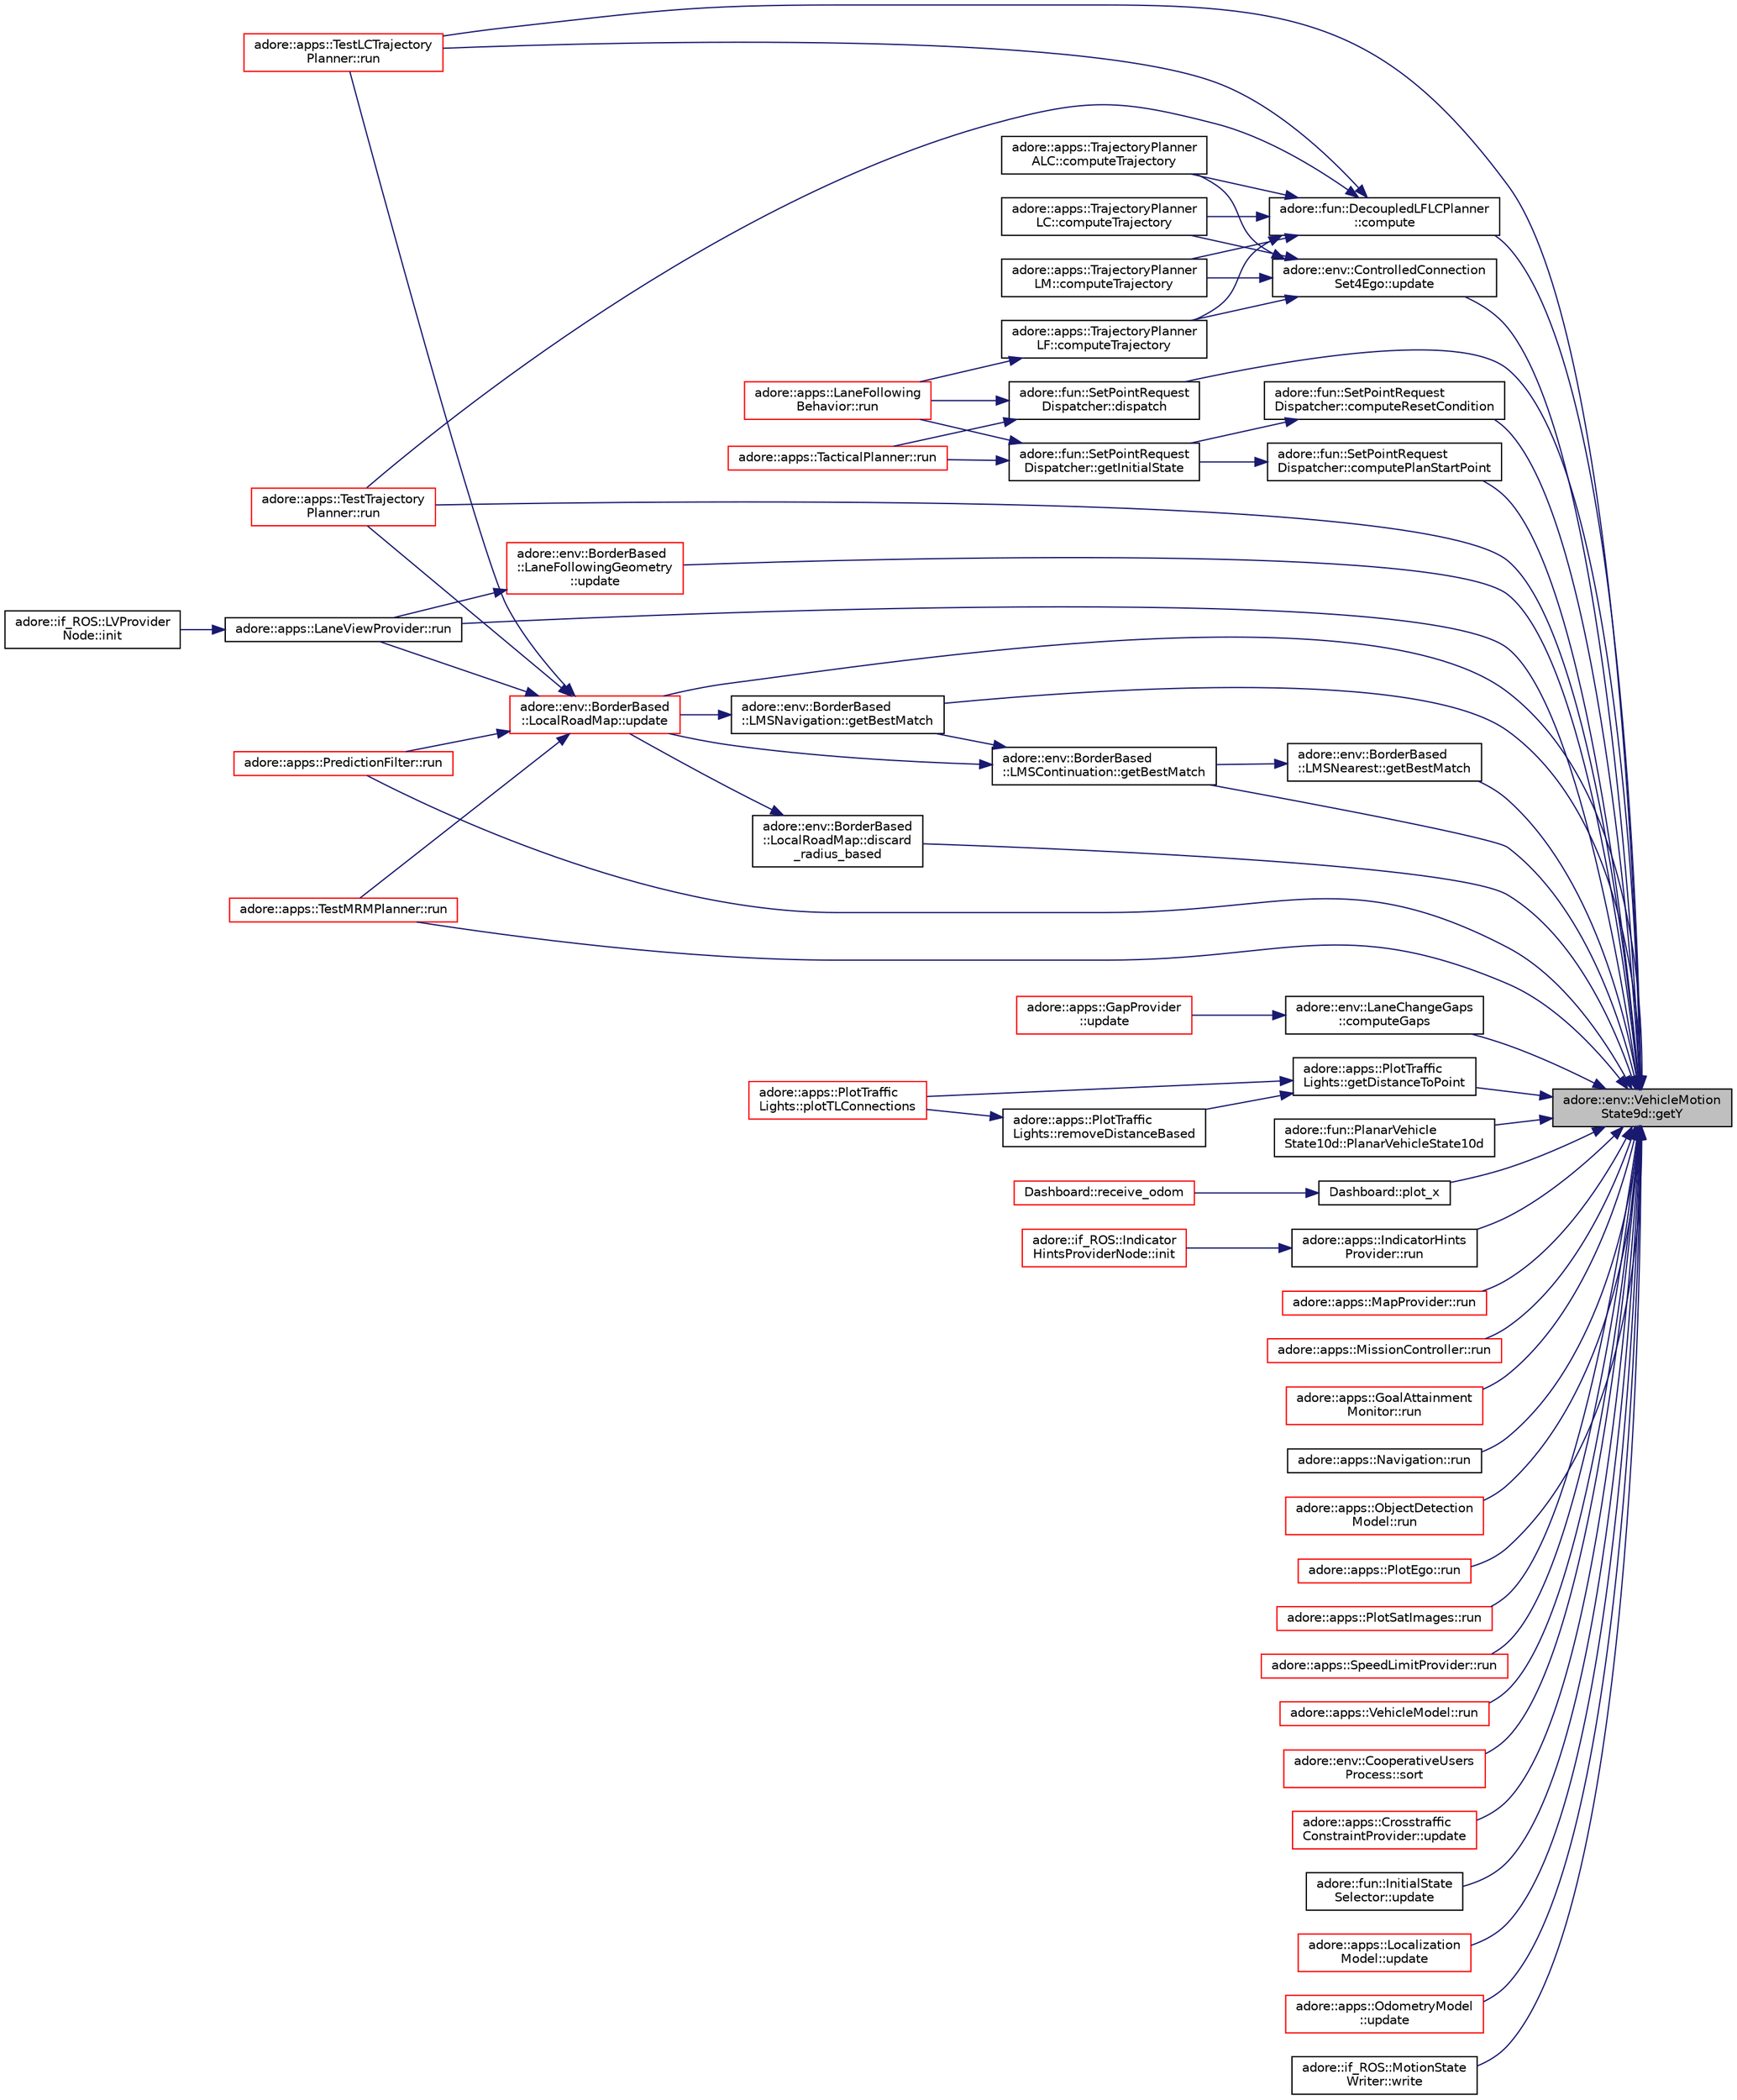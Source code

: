 digraph "adore::env::VehicleMotionState9d::getY"
{
 // LATEX_PDF_SIZE
  edge [fontname="Helvetica",fontsize="10",labelfontname="Helvetica",labelfontsize="10"];
  node [fontname="Helvetica",fontsize="10",shape=record];
  rankdir="RL";
  Node1 [label="adore::env::VehicleMotion\lState9d::getY",height=0.2,width=0.4,color="black", fillcolor="grey75", style="filled", fontcolor="black",tooltip="Get the y-coordinate."];
  Node1 -> Node2 [dir="back",color="midnightblue",fontsize="10",style="solid",fontname="Helvetica"];
  Node2 [label="adore::fun::DecoupledLFLCPlanner\l::compute",height=0.2,width=0.4,color="black", fillcolor="white", style="filled",URL="$classadore_1_1fun_1_1DecoupledLFLCPlanner.html#affba6eeb1071f33bc2abe2b7819f88ab",tooltip=" "];
  Node2 -> Node3 [dir="back",color="midnightblue",fontsize="10",style="solid",fontname="Helvetica"];
  Node3 [label="adore::apps::TrajectoryPlanner\lALC::computeTrajectory",height=0.2,width=0.4,color="black", fillcolor="white", style="filled",URL="$classadore_1_1apps_1_1TrajectoryPlannerALC.html#ac8684dc66c076b07b57f3bb67328314e",tooltip="update data, views and recompute maneuver"];
  Node2 -> Node4 [dir="back",color="midnightblue",fontsize="10",style="solid",fontname="Helvetica"];
  Node4 [label="adore::apps::TrajectoryPlanner\lLC::computeTrajectory",height=0.2,width=0.4,color="black", fillcolor="white", style="filled",URL="$classadore_1_1apps_1_1TrajectoryPlannerLC.html#accad9246ad8f7ab9c45b648c3a70f18a",tooltip="update data, views and recompute maneuver"];
  Node2 -> Node5 [dir="back",color="midnightblue",fontsize="10",style="solid",fontname="Helvetica"];
  Node5 [label="adore::apps::TrajectoryPlanner\lLF::computeTrajectory",height=0.2,width=0.4,color="black", fillcolor="white", style="filled",URL="$classadore_1_1apps_1_1TrajectoryPlannerLF.html#a0f66455260fa8707f58fd45668328d6f",tooltip="update data, views and recompute maneuver"];
  Node5 -> Node6 [dir="back",color="midnightblue",fontsize="10",style="solid",fontname="Helvetica"];
  Node6 [label="adore::apps::LaneFollowing\lBehavior::run",height=0.2,width=0.4,color="red", fillcolor="white", style="filled",URL="$classadore_1_1apps_1_1LaneFollowingBehavior.html#a122fa3811850a5235e3c10f80c8f3e94",tooltip="select initial state and recompute maneuver"];
  Node2 -> Node9 [dir="back",color="midnightblue",fontsize="10",style="solid",fontname="Helvetica"];
  Node9 [label="adore::apps::TrajectoryPlanner\lLM::computeTrajectory",height=0.2,width=0.4,color="black", fillcolor="white", style="filled",URL="$classadore_1_1apps_1_1TrajectoryPlannerLM.html#ab9d92ef8076c4374d81144bda2a81b90",tooltip="update data, views and recompute maneuver"];
  Node2 -> Node10 [dir="back",color="midnightblue",fontsize="10",style="solid",fontname="Helvetica"];
  Node10 [label="adore::apps::TestLCTrajectory\lPlanner::run",height=0.2,width=0.4,color="red", fillcolor="white", style="filled",URL="$classadore_1_1apps_1_1TestLCTrajectoryPlanner.html#ac2912d7058c947a47405a0ce64e5609f",tooltip=" "];
  Node2 -> Node13 [dir="back",color="midnightblue",fontsize="10",style="solid",fontname="Helvetica"];
  Node13 [label="adore::apps::TestTrajectory\lPlanner::run",height=0.2,width=0.4,color="red", fillcolor="white", style="filled",URL="$classadore_1_1apps_1_1TestTrajectoryPlanner.html#a49e0ba2cac6b0f9253e607ffdf7c7798",tooltip="update function of the trajectory planner"];
  Node1 -> Node15 [dir="back",color="midnightblue",fontsize="10",style="solid",fontname="Helvetica"];
  Node15 [label="adore::env::LaneChangeGaps\l::computeGaps",height=0.2,width=0.4,color="black", fillcolor="white", style="filled",URL="$classadore_1_1env_1_1LaneChangeGaps.html#add65c54915bf8c76c346fef8e68f14bc",tooltip=" "];
  Node15 -> Node16 [dir="back",color="midnightblue",fontsize="10",style="solid",fontname="Helvetica"];
  Node16 [label="adore::apps::GapProvider\l::update",height=0.2,width=0.4,color="red", fillcolor="white", style="filled",URL="$classadore_1_1apps_1_1GapProvider.html#a9473de599ded969161b0e8dc87b60a65",tooltip=" "];
  Node1 -> Node18 [dir="back",color="midnightblue",fontsize="10",style="solid",fontname="Helvetica"];
  Node18 [label="adore::fun::SetPointRequest\lDispatcher::computePlanStartPoint",height=0.2,width=0.4,color="black", fillcolor="white", style="filled",URL="$classadore_1_1fun_1_1SetPointRequestDispatcher.html#abd04c9846a5b537934b3870e327d52fc",tooltip=" "];
  Node18 -> Node19 [dir="back",color="midnightblue",fontsize="10",style="solid",fontname="Helvetica"];
  Node19 [label="adore::fun::SetPointRequest\lDispatcher::getInitialState",height=0.2,width=0.4,color="black", fillcolor="white", style="filled",URL="$classadore_1_1fun_1_1SetPointRequestDispatcher.html#aad7e60da52338893462cc0c5848e1546",tooltip="compute and return initial state for next planning iteration The according initial state in odometry ..."];
  Node19 -> Node6 [dir="back",color="midnightblue",fontsize="10",style="solid",fontname="Helvetica"];
  Node19 -> Node20 [dir="back",color="midnightblue",fontsize="10",style="solid",fontname="Helvetica"];
  Node20 [label="adore::apps::TacticalPlanner::run",height=0.2,width=0.4,color="red", fillcolor="white", style="filled",URL="$classadore_1_1apps_1_1TacticalPlanner.html#a7c32674c68cce6d855e93561e6accd8e",tooltip="retrieve planning results, dispatch and formulate new planning request"];
  Node1 -> Node23 [dir="back",color="midnightblue",fontsize="10",style="solid",fontname="Helvetica"];
  Node23 [label="adore::fun::SetPointRequest\lDispatcher::computeResetCondition",height=0.2,width=0.4,color="black", fillcolor="white", style="filled",URL="$classadore_1_1fun_1_1SetPointRequestDispatcher.html#a229ada665bee04006fe9d9264917dccb",tooltip=" "];
  Node23 -> Node19 [dir="back",color="midnightblue",fontsize="10",style="solid",fontname="Helvetica"];
  Node1 -> Node24 [dir="back",color="midnightblue",fontsize="10",style="solid",fontname="Helvetica"];
  Node24 [label="adore::env::BorderBased\l::LocalRoadMap::discard\l_radius_based",height=0.2,width=0.4,color="black", fillcolor="white", style="filled",URL="$classadore_1_1env_1_1BorderBased_1_1LocalRoadMap.html#a4790635fe33599808ceaae8c1bdb63c4",tooltip="Remove Borders outside a certain area."];
  Node24 -> Node25 [dir="back",color="midnightblue",fontsize="10",style="solid",fontname="Helvetica"];
  Node25 [label="adore::env::BorderBased\l::LocalRoadMap::update",height=0.2,width=0.4,color="red", fillcolor="white", style="filled",URL="$classadore_1_1env_1_1BorderBased_1_1LocalRoadMap.html#a1c5abe938454e1534e406cce82b8c452",tooltip="update the local road map"];
  Node25 -> Node26 [dir="back",color="midnightblue",fontsize="10",style="solid",fontname="Helvetica"];
  Node26 [label="adore::apps::LaneViewProvider::run",height=0.2,width=0.4,color="black", fillcolor="white", style="filled",URL="$classadore_1_1apps_1_1LaneViewProvider.html#a10c08893d16421f195ad2a597bfea8f8",tooltip="update data, views and recompute maneuver"];
  Node26 -> Node27 [dir="back",color="midnightblue",fontsize="10",style="solid",fontname="Helvetica"];
  Node27 [label="adore::if_ROS::LVProvider\lNode::init",height=0.2,width=0.4,color="black", fillcolor="white", style="filled",URL="$classadore_1_1if__ROS_1_1LVProviderNode.html#ad35fdbfdaef8f2f89279dc08758bef3a",tooltip=" "];
  Node25 -> Node28 [dir="back",color="midnightblue",fontsize="10",style="solid",fontname="Helvetica"];
  Node28 [label="adore::apps::PredictionFilter::run",height=0.2,width=0.4,color="red", fillcolor="white", style="filled",URL="$classadore_1_1apps_1_1PredictionFilter.html#a6e896ea561719d45d17a865e4340d750",tooltip=" "];
  Node25 -> Node10 [dir="back",color="midnightblue",fontsize="10",style="solid",fontname="Helvetica"];
  Node25 -> Node32 [dir="back",color="midnightblue",fontsize="10",style="solid",fontname="Helvetica"];
  Node32 [label="adore::apps::TestMRMPlanner::run",height=0.2,width=0.4,color="red", fillcolor="white", style="filled",URL="$classadore_1_1apps_1_1TestMRMPlanner.html#aa437a755996db26933e8c1b63576fff7",tooltip="update function of the trajectory planner"];
  Node25 -> Node13 [dir="back",color="midnightblue",fontsize="10",style="solid",fontname="Helvetica"];
  Node1 -> Node34 [dir="back",color="midnightblue",fontsize="10",style="solid",fontname="Helvetica"];
  Node34 [label="adore::fun::SetPointRequest\lDispatcher::dispatch",height=0.2,width=0.4,color="black", fillcolor="white", style="filled",URL="$classadore_1_1fun_1_1SetPointRequestDispatcher.html#ae0a7ceca76f19e608c9b9744b95ec943",tooltip="dispatch SetPointRequests computed in localization coordinates The combined trajectory will be conver..."];
  Node34 -> Node6 [dir="back",color="midnightblue",fontsize="10",style="solid",fontname="Helvetica"];
  Node34 -> Node20 [dir="back",color="midnightblue",fontsize="10",style="solid",fontname="Helvetica"];
  Node1 -> Node35 [dir="back",color="midnightblue",fontsize="10",style="solid",fontname="Helvetica"];
  Node35 [label="adore::env::BorderBased\l::LMSContinuation::getBestMatch",height=0.2,width=0.4,color="black", fillcolor="white", style="filled",URL="$classadore_1_1env_1_1BorderBased_1_1LMSContinuation.html#a94caf4e32d1b28b886702fb9a0c2c1cc",tooltip=" "];
  Node35 -> Node36 [dir="back",color="midnightblue",fontsize="10",style="solid",fontname="Helvetica"];
  Node36 [label="adore::env::BorderBased\l::LMSNavigation::getBestMatch",height=0.2,width=0.4,color="black", fillcolor="white", style="filled",URL="$classadore_1_1env_1_1BorderBased_1_1LMSNavigation.html#a95c3eb5fcebeba3313de7bc0745fa8fc",tooltip=" "];
  Node36 -> Node25 [dir="back",color="midnightblue",fontsize="10",style="solid",fontname="Helvetica"];
  Node35 -> Node25 [dir="back",color="midnightblue",fontsize="10",style="solid",fontname="Helvetica"];
  Node1 -> Node37 [dir="back",color="midnightblue",fontsize="10",style="solid",fontname="Helvetica"];
  Node37 [label="adore::env::BorderBased\l::LMSNearest::getBestMatch",height=0.2,width=0.4,color="black", fillcolor="white", style="filled",URL="$classadore_1_1env_1_1BorderBased_1_1LMSNearest.html#aa6adbfb953c500d7c7cce7769a32220c",tooltip=" "];
  Node37 -> Node35 [dir="back",color="midnightblue",fontsize="10",style="solid",fontname="Helvetica"];
  Node1 -> Node36 [dir="back",color="midnightblue",fontsize="10",style="solid",fontname="Helvetica"];
  Node1 -> Node38 [dir="back",color="midnightblue",fontsize="10",style="solid",fontname="Helvetica"];
  Node38 [label="adore::apps::PlotTraffic\lLights::getDistanceToPoint",height=0.2,width=0.4,color="black", fillcolor="white", style="filled",URL="$classadore_1_1apps_1_1PlotTrafficLights.html#aa70ee2af8959077917ccacbdddcb8fa1",tooltip=" "];
  Node38 -> Node39 [dir="back",color="midnightblue",fontsize="10",style="solid",fontname="Helvetica"];
  Node39 [label="adore::apps::PlotTraffic\lLights::plotTLConnections",height=0.2,width=0.4,color="red", fillcolor="white", style="filled",URL="$classadore_1_1apps_1_1PlotTrafficLights.html#a5a847f40f3b094984863dd28f1d49a79",tooltip=" "];
  Node38 -> Node43 [dir="back",color="midnightblue",fontsize="10",style="solid",fontname="Helvetica"];
  Node43 [label="adore::apps::PlotTraffic\lLights::removeDistanceBased",height=0.2,width=0.4,color="black", fillcolor="white", style="filled",URL="$classadore_1_1apps_1_1PlotTrafficLights.html#a0482cdd2779ae28238f01a544212deab",tooltip=" "];
  Node43 -> Node39 [dir="back",color="midnightblue",fontsize="10",style="solid",fontname="Helvetica"];
  Node1 -> Node44 [dir="back",color="midnightblue",fontsize="10",style="solid",fontname="Helvetica"];
  Node44 [label="adore::fun::PlanarVehicle\lState10d::PlanarVehicleState10d",height=0.2,width=0.4,color="black", fillcolor="white", style="filled",URL="$structadore_1_1fun_1_1PlanarVehicleState10d.html#aacc5132529cd93444c06ec066a23df22",tooltip=" "];
  Node1 -> Node45 [dir="back",color="midnightblue",fontsize="10",style="solid",fontname="Helvetica"];
  Node45 [label="Dashboard::plot_x",height=0.2,width=0.4,color="black", fillcolor="white", style="filled",URL="$classDashboard.html#a809cd76a08281e6206d53a226463e663",tooltip=" "];
  Node45 -> Node46 [dir="back",color="midnightblue",fontsize="10",style="solid",fontname="Helvetica"];
  Node46 [label="Dashboard::receive_odom",height=0.2,width=0.4,color="red", fillcolor="white", style="filled",URL="$classDashboard.html#aa5ec1adc6b9b6530344249bc049792e5",tooltip=" "];
  Node1 -> Node48 [dir="back",color="midnightblue",fontsize="10",style="solid",fontname="Helvetica"];
  Node48 [label="adore::apps::IndicatorHints\lProvider::run",height=0.2,width=0.4,color="black", fillcolor="white", style="filled",URL="$classadore_1_1apps_1_1IndicatorHintsProvider.html#aa8c95f698e1f833d399e6218c81d47df",tooltip=" "];
  Node48 -> Node49 [dir="back",color="midnightblue",fontsize="10",style="solid",fontname="Helvetica"];
  Node49 [label="adore::if_ROS::Indicator\lHintsProviderNode::init",height=0.2,width=0.4,color="red", fillcolor="white", style="filled",URL="$classadore_1_1if__ROS_1_1IndicatorHintsProviderNode.html#a8c9818268bfdf14b4d9834c3af7f4747",tooltip=" "];
  Node1 -> Node26 [dir="back",color="midnightblue",fontsize="10",style="solid",fontname="Helvetica"];
  Node1 -> Node51 [dir="back",color="midnightblue",fontsize="10",style="solid",fontname="Helvetica"];
  Node51 [label="adore::apps::MapProvider::run",height=0.2,width=0.4,color="red", fillcolor="white", style="filled",URL="$classadore_1_1apps_1_1MapProvider.html#acf95a64b3622a78f235223fe70bd15ff",tooltip="update function"];
  Node1 -> Node54 [dir="back",color="midnightblue",fontsize="10",style="solid",fontname="Helvetica"];
  Node54 [label="adore::apps::MissionController::run",height=0.2,width=0.4,color="red", fillcolor="white", style="filled",URL="$classadore_1_1apps_1_1MissionController.html#a0b3d5caa5288adb434d7284e2c18b897",tooltip=" "];
  Node1 -> Node56 [dir="back",color="midnightblue",fontsize="10",style="solid",fontname="Helvetica"];
  Node56 [label="adore::apps::GoalAttainment\lMonitor::run",height=0.2,width=0.4,color="red", fillcolor="white", style="filled",URL="$classadore_1_1apps_1_1GoalAttainmentMonitor.html#a21f1c24fc1f11bc75615fcf1dc49745d",tooltip=" "];
  Node1 -> Node59 [dir="back",color="midnightblue",fontsize="10",style="solid",fontname="Helvetica"];
  Node59 [label="adore::apps::Navigation::run",height=0.2,width=0.4,color="black", fillcolor="white", style="filled",URL="$classadore_1_1apps_1_1Navigation.html#a4be14a35fd450f46452afc37e44d15a6",tooltip=" "];
  Node1 -> Node60 [dir="back",color="midnightblue",fontsize="10",style="solid",fontname="Helvetica"];
  Node60 [label="adore::apps::ObjectDetection\lModel::run",height=0.2,width=0.4,color="red", fillcolor="white", style="filled",URL="$classadore_1_1apps_1_1ObjectDetectionModel.html#a5f8c0581e1883754fa0a498e7e8b4280",tooltip="publish updates on the detection of traffic participants"];
  Node1 -> Node63 [dir="back",color="midnightblue",fontsize="10",style="solid",fontname="Helvetica"];
  Node63 [label="adore::apps::PlotEgo::run",height=0.2,width=0.4,color="red", fillcolor="white", style="filled",URL="$classadore_1_1apps_1_1PlotEgo.html#a9694e6cb6541efadc64fc8bf146168f7",tooltip=" "];
  Node1 -> Node66 [dir="back",color="midnightblue",fontsize="10",style="solid",fontname="Helvetica"];
  Node66 [label="adore::apps::PlotSatImages::run",height=0.2,width=0.4,color="red", fillcolor="white", style="filled",URL="$classadore_1_1apps_1_1PlotSatImages.html#ab7431e3cee2ab7b17f2aeb412879129e",tooltip=" "];
  Node1 -> Node28 [dir="back",color="midnightblue",fontsize="10",style="solid",fontname="Helvetica"];
  Node1 -> Node69 [dir="back",color="midnightblue",fontsize="10",style="solid",fontname="Helvetica"];
  Node69 [label="adore::apps::SpeedLimitProvider::run",height=0.2,width=0.4,color="red", fillcolor="white", style="filled",URL="$classadore_1_1apps_1_1SpeedLimitProvider.html#ab7aa981df16d8b2164948a469cb6eb95",tooltip=" "];
  Node1 -> Node10 [dir="back",color="midnightblue",fontsize="10",style="solid",fontname="Helvetica"];
  Node1 -> Node32 [dir="back",color="midnightblue",fontsize="10",style="solid",fontname="Helvetica"];
  Node1 -> Node13 [dir="back",color="midnightblue",fontsize="10",style="solid",fontname="Helvetica"];
  Node1 -> Node72 [dir="back",color="midnightblue",fontsize="10",style="solid",fontname="Helvetica"];
  Node72 [label="adore::apps::VehicleModel::run",height=0.2,width=0.4,color="red", fillcolor="white", style="filled",URL="$classadore_1_1apps_1_1VehicleModel.html#a267c9d625e6bab5adef42d48492866d7",tooltip="simulation step of the vehicle model"];
  Node1 -> Node75 [dir="back",color="midnightblue",fontsize="10",style="solid",fontname="Helvetica"];
  Node75 [label="adore::env::CooperativeUsers\lProcess::sort",height=0.2,width=0.4,color="red", fillcolor="white", style="filled",URL="$classadore_1_1env_1_1CooperativeUsersProcess.html#a4aff34b9f0dab50c17bea0da0ad6a094",tooltip=" "];
  Node1 -> Node77 [dir="back",color="midnightblue",fontsize="10",style="solid",fontname="Helvetica"];
  Node77 [label="adore::apps::Crosstraffic\lConstraintProvider::update",height=0.2,width=0.4,color="red", fillcolor="white", style="filled",URL="$classadore_1_1apps_1_1CrosstrafficConstraintProvider.html#a0f7c175bc04bbe6607282bc99f5f4898",tooltip="update data, views and recompute constraints"];
  Node1 -> Node79 [dir="back",color="midnightblue",fontsize="10",style="solid",fontname="Helvetica"];
  Node79 [label="adore::fun::InitialState\lSelector::update",height=0.2,width=0.4,color="black", fillcolor="white", style="filled",URL="$classadore_1_1fun_1_1InitialStateSelector.html#a01a59ea6407bc88132b71b4886c68b9f",tooltip=" "];
  Node1 -> Node80 [dir="back",color="midnightblue",fontsize="10",style="solid",fontname="Helvetica"];
  Node80 [label="adore::apps::Localization\lModel::update",height=0.2,width=0.4,color="red", fillcolor="white", style="filled",URL="$classadore_1_1apps_1_1LocalizationModel.html#a4b0b280b821ef650bead639c9f17b271",tooltip="simulation step of the odometry estimate model"];
  Node1 -> Node83 [dir="back",color="midnightblue",fontsize="10",style="solid",fontname="Helvetica"];
  Node83 [label="adore::apps::OdometryModel\l::update",height=0.2,width=0.4,color="red", fillcolor="white", style="filled",URL="$classadore_1_1apps_1_1OdometryModel.html#a2b8a8009f336999f7768a9eba0590c75",tooltip="simulation step of the odometry estimate model"];
  Node1 -> Node86 [dir="back",color="midnightblue",fontsize="10",style="solid",fontname="Helvetica"];
  Node86 [label="adore::env::ControlledConnection\lSet4Ego::update",height=0.2,width=0.4,color="black", fillcolor="white", style="filled",URL="$classadore_1_1env_1_1ControlledConnectionSet4Ego.html#a46832f327d02da800be0e67920d43c92",tooltip=" "];
  Node86 -> Node3 [dir="back",color="midnightblue",fontsize="10",style="solid",fontname="Helvetica"];
  Node86 -> Node4 [dir="back",color="midnightblue",fontsize="10",style="solid",fontname="Helvetica"];
  Node86 -> Node5 [dir="back",color="midnightblue",fontsize="10",style="solid",fontname="Helvetica"];
  Node86 -> Node9 [dir="back",color="midnightblue",fontsize="10",style="solid",fontname="Helvetica"];
  Node1 -> Node25 [dir="back",color="midnightblue",fontsize="10",style="solid",fontname="Helvetica"];
  Node1 -> Node87 [dir="back",color="midnightblue",fontsize="10",style="solid",fontname="Helvetica"];
  Node87 [label="adore::env::BorderBased\l::LaneFollowingGeometry\l::update",height=0.2,width=0.4,color="red", fillcolor="white", style="filled",URL="$classadore_1_1env_1_1BorderBased_1_1LaneFollowingGeometry.html#a12d1bfee80e8e90c72f4317b5650ea09",tooltip="update the road geometry"];
  Node87 -> Node26 [dir="back",color="midnightblue",fontsize="10",style="solid",fontname="Helvetica"];
  Node1 -> Node89 [dir="back",color="midnightblue",fontsize="10",style="solid",fontname="Helvetica"];
  Node89 [label="adore::if_ROS::MotionState\lWriter::write",height=0.2,width=0.4,color="black", fillcolor="white", style="filled",URL="$classadore_1_1if__ROS_1_1MotionStateWriter.html#aec1b77bba9a9e9b6e616ce7e6a35a35c",tooltip=" "];
}
